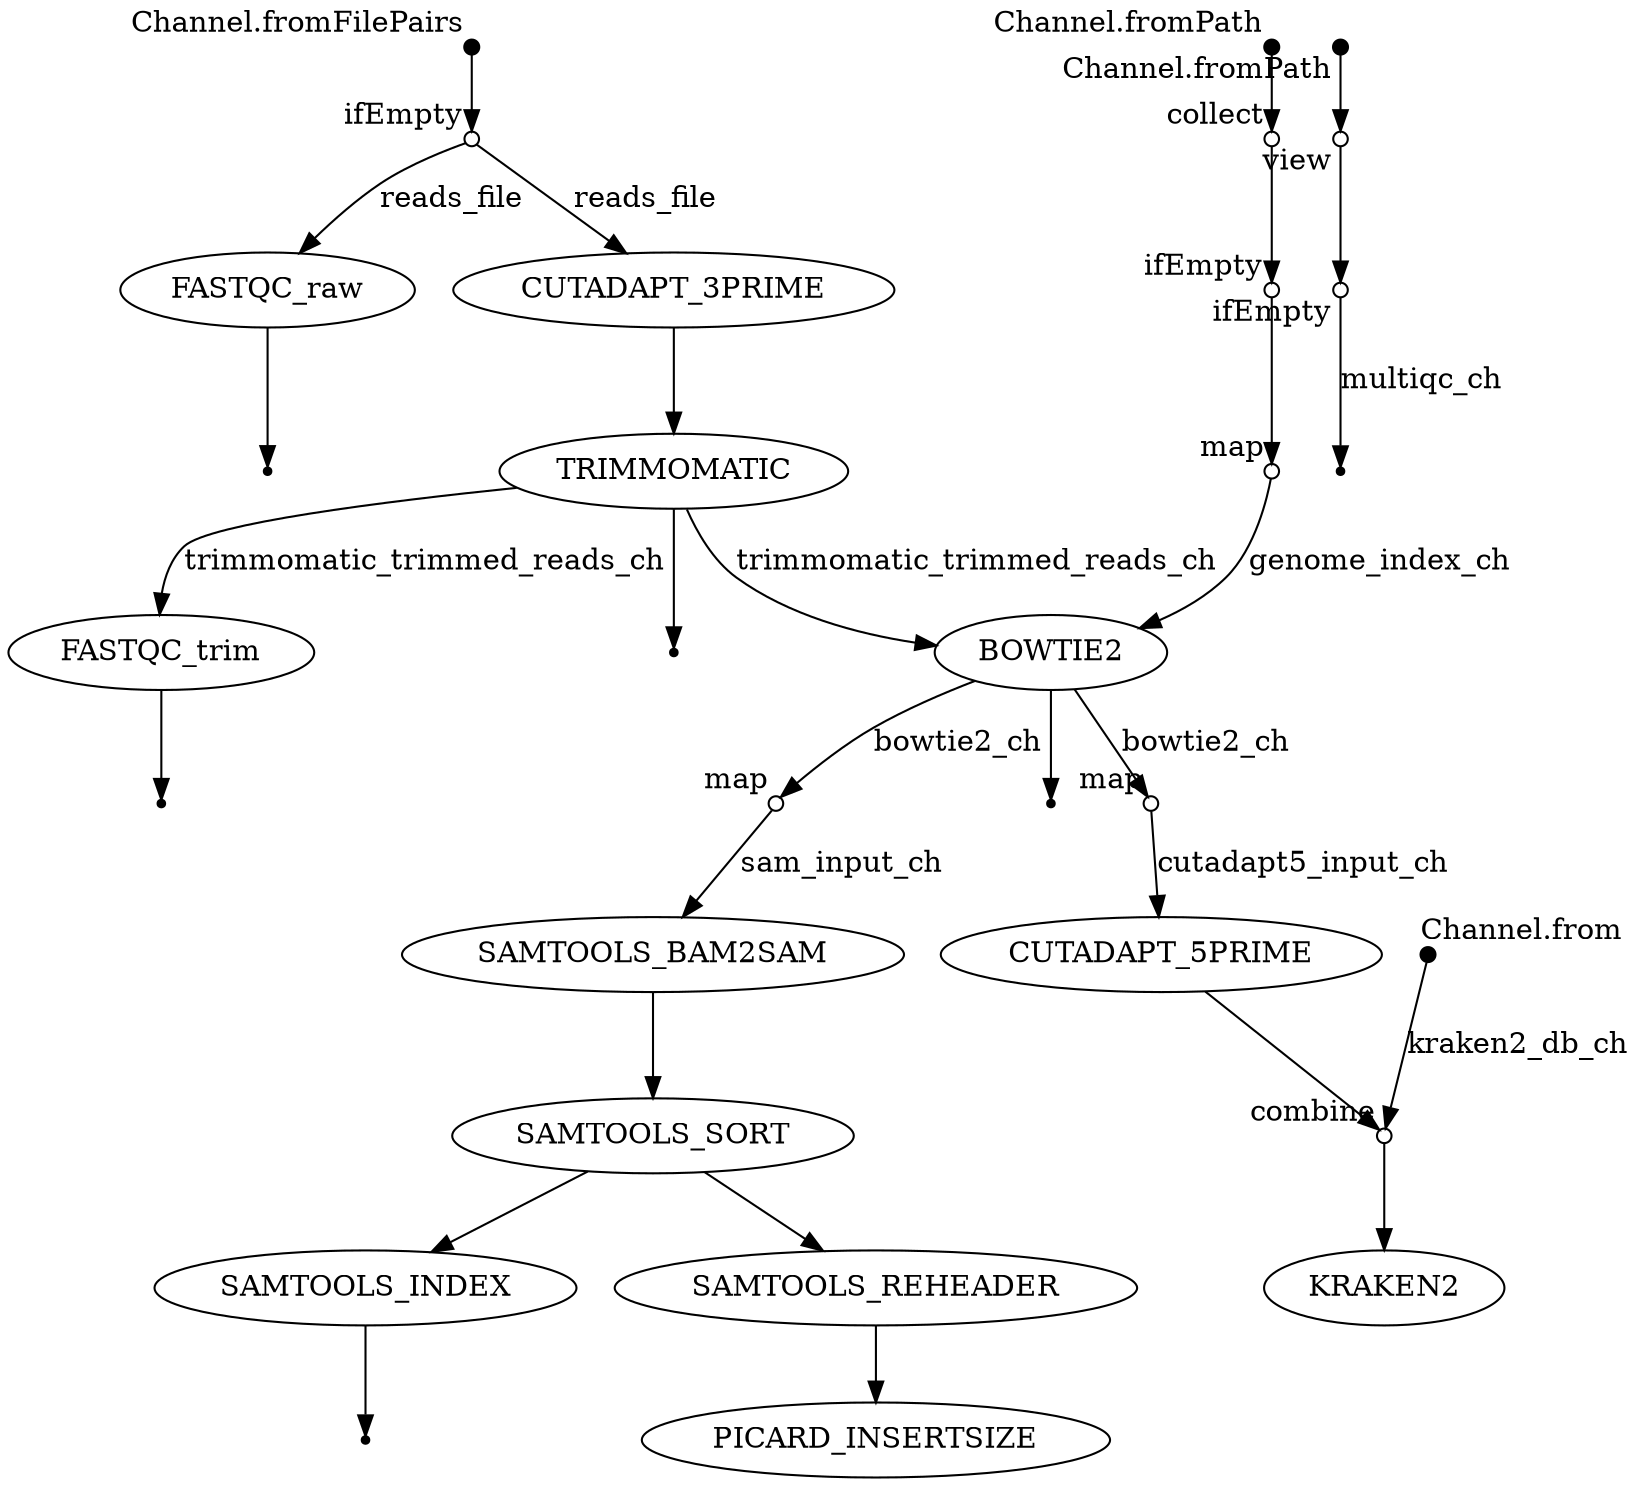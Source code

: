 digraph "flow" {
v0 [shape=point,label="",fixedsize=true,width=0.1,xlabel="Channel.fromFilePairs"];
v1 [shape=circle,label="",fixedsize=true,width=0.1,xlabel="ifEmpty"];
v0 -> v1;

v1 [shape=circle,label="",fixedsize=true,width=0.1,xlabel="ifEmpty"];
v2 [label="FASTQC_raw"];
v1 -> v2 [label="reads_file"];

v2 [label="FASTQC_raw"];
v3 [shape=point];
v2 -> v3;

v1 [shape=circle,label="",fixedsize=true,width=0.1,xlabel="ifEmpty"];
v4 [label="CUTADAPT_3PRIME"];
v1 -> v4 [label="reads_file"];

v4 [label="CUTADAPT_3PRIME"];
v5 [label="TRIMMOMATIC"];
v4 -> v5;

v5 [label="TRIMMOMATIC"];
v7 [label="FASTQC_trim"];
v5 -> v7 [label="trimmomatic_trimmed_reads_ch"];

v5 [label="TRIMMOMATIC"];
v6 [shape=point];
v5 -> v6;

v7 [label="FASTQC_trim"];
v8 [shape=point];
v7 -> v8;

v9 [shape=point,label="",fixedsize=true,width=0.1,xlabel="Channel.fromPath"];
v10 [shape=circle,label="",fixedsize=true,width=0.1,xlabel="collect"];
v9 -> v10;

v10 [shape=circle,label="",fixedsize=true,width=0.1,xlabel="collect"];
v11 [shape=circle,label="",fixedsize=true,width=0.1,xlabel="ifEmpty"];
v10 -> v11;

v11 [shape=circle,label="",fixedsize=true,width=0.1,xlabel="ifEmpty"];
v12 [shape=circle,label="",fixedsize=true,width=0.1,xlabel="map"];
v11 -> v12;

v12 [shape=circle,label="",fixedsize=true,width=0.1,xlabel="map"];
v13 [label="BOWTIE2"];
v12 -> v13 [label="genome_index_ch"];

v5 [label="TRIMMOMATIC"];
v13 [label="BOWTIE2"];
v5 -> v13 [label="trimmomatic_trimmed_reads_ch"];

v13 [label="BOWTIE2"];
v15 [shape=circle,label="",fixedsize=true,width=0.1,xlabel="map"];
v13 -> v15 [label="bowtie2_ch"];

v13 [label="BOWTIE2"];
v14 [shape=point];
v13 -> v14;

v15 [shape=circle,label="",fixedsize=true,width=0.1,xlabel="map"];
v16 [label="SAMTOOLS_BAM2SAM"];
v15 -> v16 [label="sam_input_ch"];

v16 [label="SAMTOOLS_BAM2SAM"];
v17 [label="SAMTOOLS_SORT"];
v16 -> v17;

v17 [label="SAMTOOLS_SORT"];
v18 [label="SAMTOOLS_INDEX"];
v17 -> v18;

v18 [label="SAMTOOLS_INDEX"];
v19 [shape=point];
v18 -> v19;

v17 [label="SAMTOOLS_SORT"];
v20 [label="SAMTOOLS_REHEADER"];
v17 -> v20;

v20 [label="SAMTOOLS_REHEADER"];
v21 [label="PICARD_INSERTSIZE"];
v20 -> v21;

v13 [label="BOWTIE2"];
v22 [shape=circle,label="",fixedsize=true,width=0.1,xlabel="map"];
v13 -> v22 [label="bowtie2_ch"];

v22 [shape=circle,label="",fixedsize=true,width=0.1,xlabel="map"];
v23 [label="CUTADAPT_5PRIME"];
v22 -> v23 [label="cutadapt5_input_ch"];

v23 [label="CUTADAPT_5PRIME"];
v25 [shape=circle,label="",fixedsize=true,width=0.1,xlabel="combine"];
v23 -> v25;

v24 [shape=point,label="",fixedsize=true,width=0.1,xlabel="Channel.from"];
v25 [shape=circle,label="",fixedsize=true,width=0.1,xlabel="combine"];
v24 -> v25 [label="kraken2_db_ch"];

v25 [shape=circle,label="",fixedsize=true,width=0.1,xlabel="combine"];
v26 [label="KRAKEN2"];
v25 -> v26;

v27 [shape=point,label="",fixedsize=true,width=0.1,xlabel="Channel.fromPath"];
v28 [shape=circle,label="",fixedsize=true,width=0.1,xlabel="view"];
v27 -> v28;

v28 [shape=circle,label="",fixedsize=true,width=0.1,xlabel="view"];
v29 [shape=circle,label="",fixedsize=true,width=0.1,xlabel="ifEmpty"];
v28 -> v29;

v29 [shape=circle,label="",fixedsize=true,width=0.1,xlabel="ifEmpty"];
v30 [shape=point];
v29 -> v30 [label="multiqc_ch"];

}
